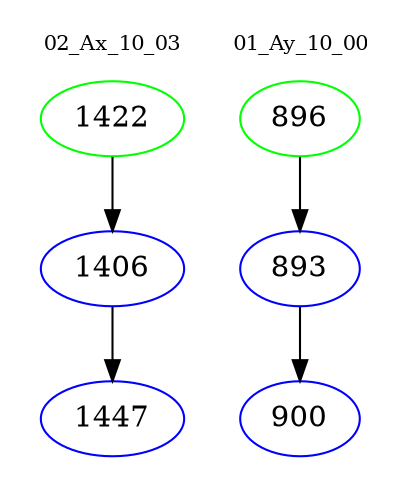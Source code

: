 digraph{
subgraph cluster_0 {
color = white
label = "02_Ax_10_03";
fontsize=10;
T0_1422 [label="1422", color="green"]
T0_1422 -> T0_1406 [color="black"]
T0_1406 [label="1406", color="blue"]
T0_1406 -> T0_1447 [color="black"]
T0_1447 [label="1447", color="blue"]
}
subgraph cluster_1 {
color = white
label = "01_Ay_10_00";
fontsize=10;
T1_896 [label="896", color="green"]
T1_896 -> T1_893 [color="black"]
T1_893 [label="893", color="blue"]
T1_893 -> T1_900 [color="black"]
T1_900 [label="900", color="blue"]
}
}
